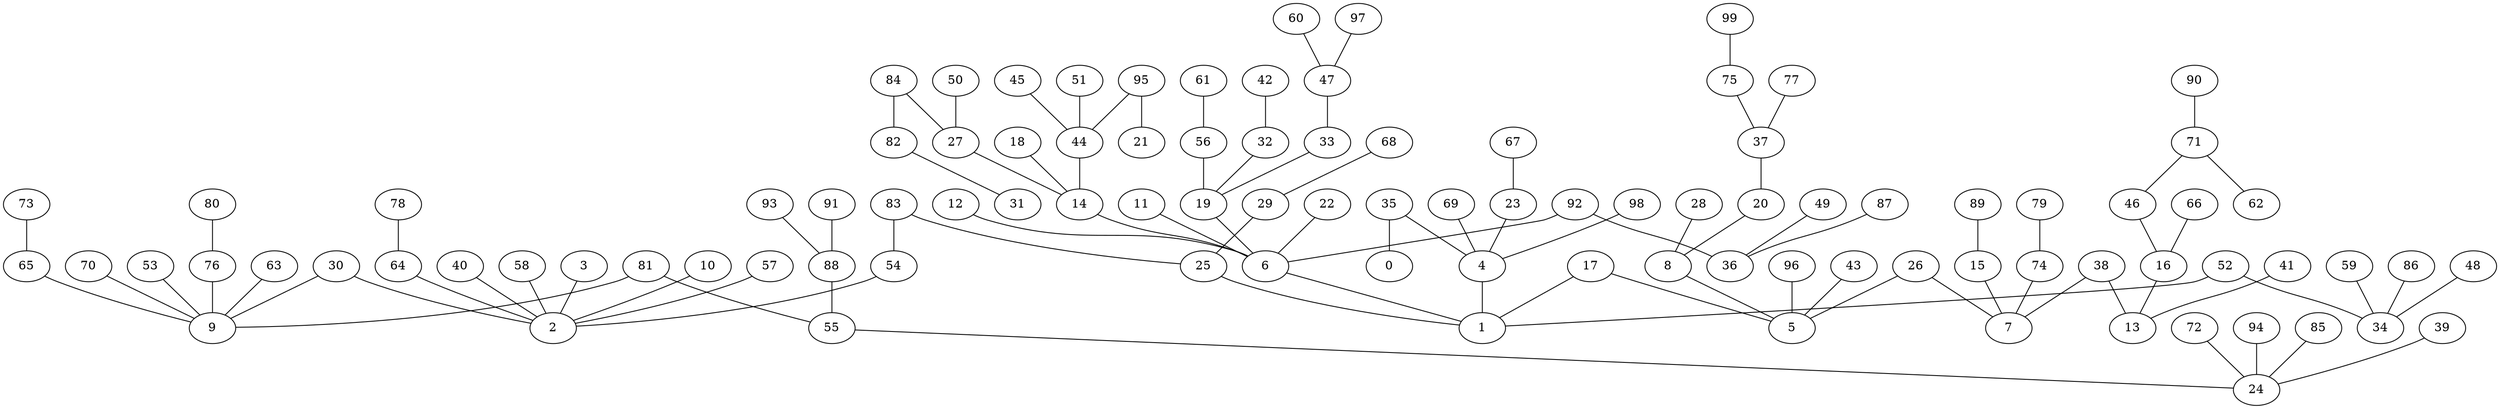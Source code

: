 graph{
53 -- 9;
94 -- 24;
50 -- 27;
11 -- 6;
32 -- 19;
47 -- 33;
82 -- 31;
88 -- 55;
76 -- 9;
63 -- 9;
22 -- 6;
41 -- 13;
15 -- 7;
54 -- 2;
85 -- 24;
3 -- 2;
17 -- 1;
39 -- 24;
17 -- 5;
26 -- 7;
80 -- 76;
61 -- 56;
84 -- 27;
75 -- 37;
44 -- 14;
43 -- 5;
10 -- 2;
14 -- 6;
68 -- 29;
20 -- 8;
30 -- 2;
93 -- 88;
25 -- 1;
56 -- 19;
52 -- 34;
65 -- 9;
12 -- 6;
98 -- 4;
57 -- 2;
73 -- 65;
95 -- 44;
38 -- 7;
89 -- 15;
81 -- 9;
49 -- 36;
78 -- 64;
23 -- 4;
4 -- 1;
37 -- 20;
46 -- 16;
70 -- 9;
30 -- 9;
81 -- 55;
95 -- 21;
33 -- 19;
35 -- 4;
71 -- 62;
83 -- 54;
67 -- 23;
90 -- 71;
38 -- 13;
27 -- 14;
40 -- 2;
92 -- 6;
66 -- 16;
51 -- 44;
79 -- 74;
69 -- 4;
58 -- 2;
19 -- 6;
48 -- 34;
52 -- 1;
8 -- 5;
16 -- 13;
74 -- 7;
72 -- 24;
6 -- 1;
60 -- 47;
28 -- 8;
26 -- 5;
29 -- 25;
71 -- 46;
91 -- 88;
64 -- 2;
92 -- 36;
96 -- 5;
84 -- 82;
83 -- 25;
87 -- 36;
35 -- 0;
99 -- 75;
55 -- 24;
59 -- 34;
77 -- 37;
42 -- 32;
97 -- 47;
45 -- 44;
18 -- 14;
86 -- 34;
}

